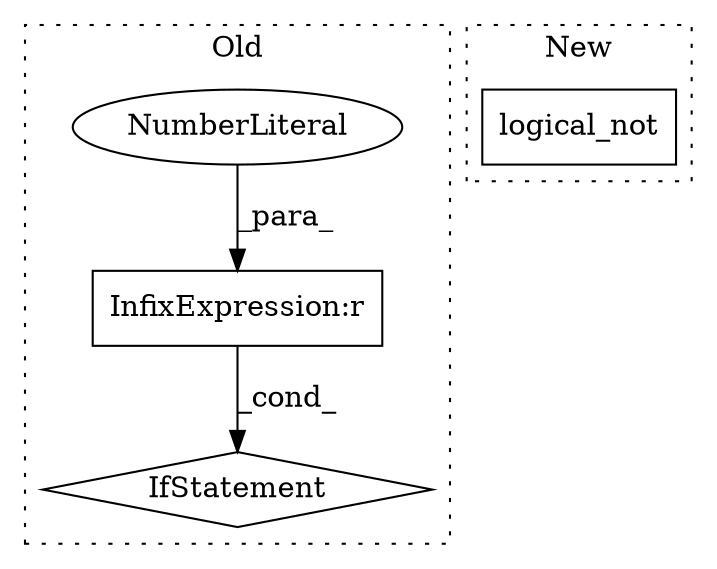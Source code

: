 digraph G {
subgraph cluster0 {
1 [label="IfStatement" a="25" s="2377" l="3" shape="diamond"];
3 [label="InfixExpression:r" a="27" s="2371" l="4" shape="box"];
4 [label="NumberLiteral" a="34" s="2375" l="1" shape="ellipse"];
label = "Old";
style="dotted";
}
subgraph cluster1 {
2 [label="logical_not" a="32" s="1059,1072" l="12,1" shape="box"];
label = "New";
style="dotted";
}
3 -> 1 [label="_cond_"];
4 -> 3 [label="_para_"];
}